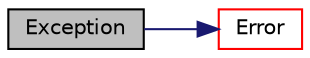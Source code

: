 digraph "Exception"
{
  bgcolor="transparent";
  edge [fontname="Helvetica",fontsize="10",labelfontname="Helvetica",labelfontsize="10"];
  node [fontname="Helvetica",fontsize="10",shape=record];
  rankdir="LR";
  Node1 [label="Exception",height=0.2,width=0.4,color="black", fillcolor="grey75", style="filled", fontcolor="black"];
  Node1 -> Node2 [color="midnightblue",fontsize="10",style="solid",fontname="Helvetica"];
  Node2 [label="Error",height=0.2,width=0.4,color="red",URL="$a00304.html#a15d8b8a06b89c4bac218e2b8e880dc4b",tooltip="Handle general error &#39;msg&#39; (eg, a semantic error) "];
}
